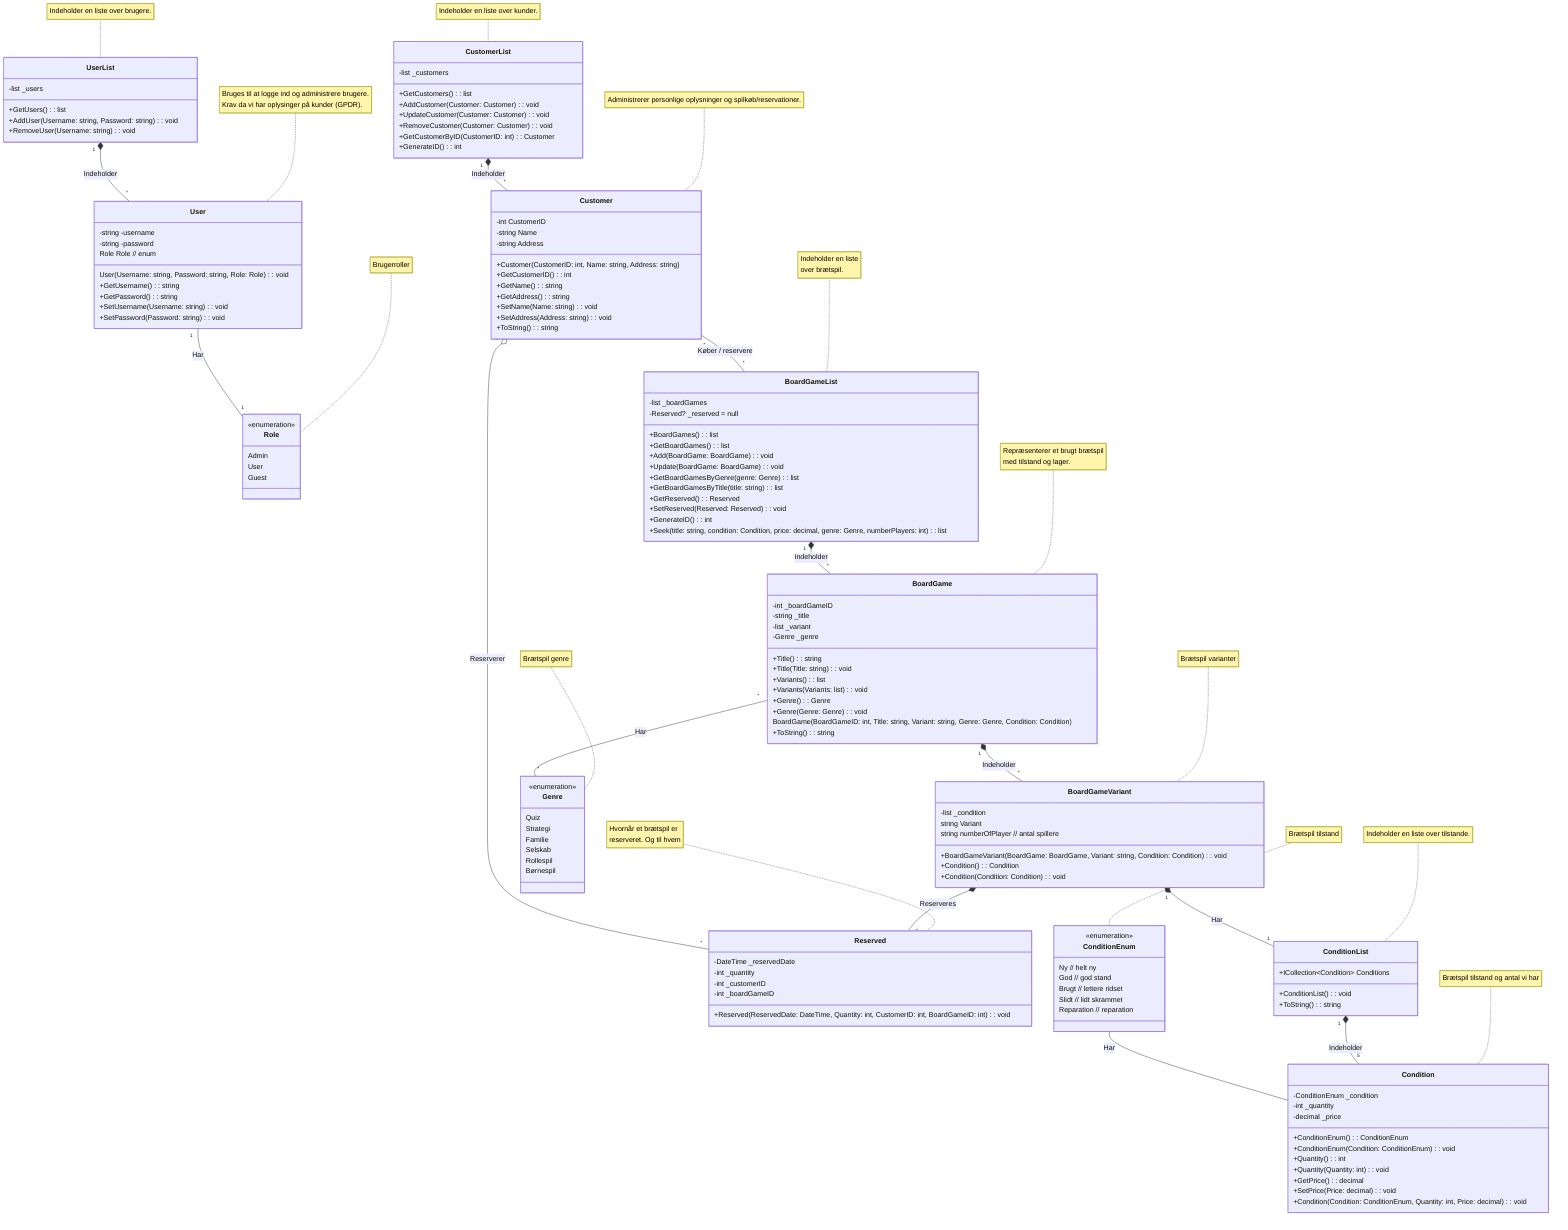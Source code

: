 classDiagram

class UserList {
    -list<User> _users
    +GetUsers(): list<User>
    +AddUser(Username: string, Password: string): void
    +RemoveUser(Username: string): void
}
note for UserList "Indeholder en liste over brugere."

class User {
    -string -username
    -string -password
    Role Role // enum
    User(Username: string, Password: string, Role: Role): void
    +GetUsername(): string
    +GetPassword(): string
    +SetUsername(Username: string): void
    +SetPassword(Password: string): void
}
note for User "Bruges til at logge ind og administrere brugere.
Krav da vi har oplysinger på kunder (GPDR)."

class Role {
    <<enumeration>>
    Admin
    User
    Guest
}
note for Role "Brugerroller"

class Customer {
    -int CustomerID
    -string Name
    -string Address
    +Customer(CustomerID: int, Name: string, Address: string)
    +GetCustomerID(): int
    +GetName(): string
    +GetAddress(): string
    +SetName(Name: string): void
    +SetAddress(Address: string): void
    +ToString(): string
}
note for Customer "Administrerer personlige oplysninger og spilkøb/reservationer."

class CustomerList {
    -list<Customer> _customers
    +GetCustomers(): list<Customer>
    +AddCustomer(Customer: Customer): void
    +UpdateCustomer(Customer: Customer): void
    +RemoveCustomer(Customer: Customer): void
    +GetCustomerByID(CustomerID: int): Customer
    +GenerateID(): int
}
note for CustomerList "Indeholder en liste over kunder."

class BoardGameList {
    -list<BoardGame> _boardGames
    -Reserved? _reserved = null
    +BoardGames(): list<BoardGame>
    +GetBoardGames(): list<BoardGame>
    +Add(BoardGame: BoardGame): void
    +Update(BoardGame: BoardGame): void
    +GetBoardGamesByGenre(genre: Genre): list<BoardGame>
    +GetBoardGamesByTitle(title: string): list<BoardGame>
    +GetReserved(): Reserved
    +SetReserved(Reserved: Reserved): void
    +GenerateID(): int
    +Seek(title: string, condition: Condition, price: decimal, genre: Genre, numberPlayers: int): list<BoardGameVariant>
}
note for BoardGameList "Indeholder en liste
over brætspil."

class BoardGame {
    -int _boardGameID
    -string _title
    -list<BoardGameVariant> _variant
    -Genre _genre
    +Title(): string
    +Title(Title: string): void
    +Variants(): list<string>
    +Variants(Variants: list<string>): void
    +Genre(): Genre
    +Genre(Genre: Genre): void
    BoardGame(BoardGameID: int, Title: string, Variant: string, Genre: Genre, Condition: Condition)
    +ToString(): string
}
note for BoardGame "Repræsenterer et brugt brætspil
med tilstand og lager."

class BoardGameVariant {
    -list<Condition> _condition
    string Variant
    string numberOfPlayer // antal spillere
    +BoardGameVariant(BoardGame: BoardGame, Variant: string, Condition: Condition): void
    +Condition(): Condition
    +Condition(Condition: Condition): void
}
note for BoardGameVariant "Brætspil varianter"

class Reserved {
    -DateTime _reservedDate
    -int _quantity
    -int _customerID
    -int _boardGameID
    +Reserved(ReservedDate: DateTime, Quantity: int, CustomerID: int, BoardGameID: int): void
}
note for Reserved "Hvornår et brætspil er 
reserveret. Og til hvem"

class Condition {
    -ConditionEnum _condition
    -int _quantity
    -decimal _price
    +ConditionEnum(): ConditionEnum
    +ConditionEnum(Condition: ConditionEnum): void
    +Quantity(): int
    +Quantity(Quantity: int): void
    +GetPrice(): decimal
    +SetPrice(Price: decimal): void
    +Condition(Condition: ConditionEnum, Quantity: int, Price: decimal): void
}
note for Condition "Brætspil tilstand og antal vi har"

class ConditionList {
    +ICollection~Condition~ Conditions
    +ConditionList(): void
    +ToString(): string
}
note for ConditionList "Indeholder en liste over tilstande."

class ConditionEnum {
    <<enumeration>>
    Ny // helt ny
    God // god stand
    Brugt // lettere ridset
    Slidt // lidt skrammet
    Reparation // reparation
}
note for ConditionEnum "Brætspil tilstand"


class Genre {
    <<enumeration>>
    Quiz
    Strategi
    Familie
    Selskab
    Rollespil
    Børnespil
}
note for Genre "Brætspil genre"

CustomerList "1" *-- "*" Customer : Indeholder
Customer "*" -- "*" BoardGameList : Køber / reservere
BoardGameList "1" *-- "*" BoardGame : Indeholder
BoardGame "1" *-- "*" BoardGameVariant : Indeholder
BoardGameVariant "1" *-- "*" Reserved : Reserveres
Customer "1" o-- "*" Reserved : Reserverer
BoardGameVariant "1" *-- "1" ConditionList : Har
BoardGame "*" -- "*" Genre : Har
UserList "1" *-- "*" User : Indeholder
User "1" -- "1" Role : Har
ConditionList "1" *-- "5" Condition : Indeholder
ConditionEnum -- Condition : Har
